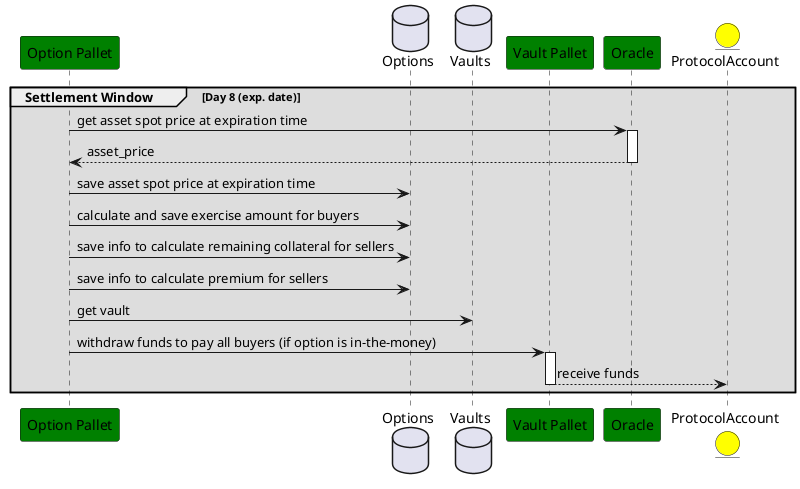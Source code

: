 @startuml
participant "Option Pallet" as Protocol #green
database Options
database Vaults
participant "Vault Pallet" as Vault #green
participant Oracle #green
entity ProtocolAccount #yellow


group #00000022 Settlement Window [Day 8 (exp. date)]
Protocol -> Oracle: get asset spot price at expiration time
activate Oracle
Protocol <-- Oracle: asset_price
deactivate Oracle
Protocol -> Options: save asset spot price at expiration time
Protocol -> Options: calculate and save exercise amount for buyers
Protocol -> Options: save info to calculate remaining collateral for sellers 
Protocol -> Options: save info to calculate premium for sellers
Protocol -> Vaults: get vault
Protocol -> Vault: withdraw funds to pay all buyers (if option is in-the-money)
activate Vault
ProtocolAccount <-- Vault: receive funds
deactivate Vault
end
@enduml